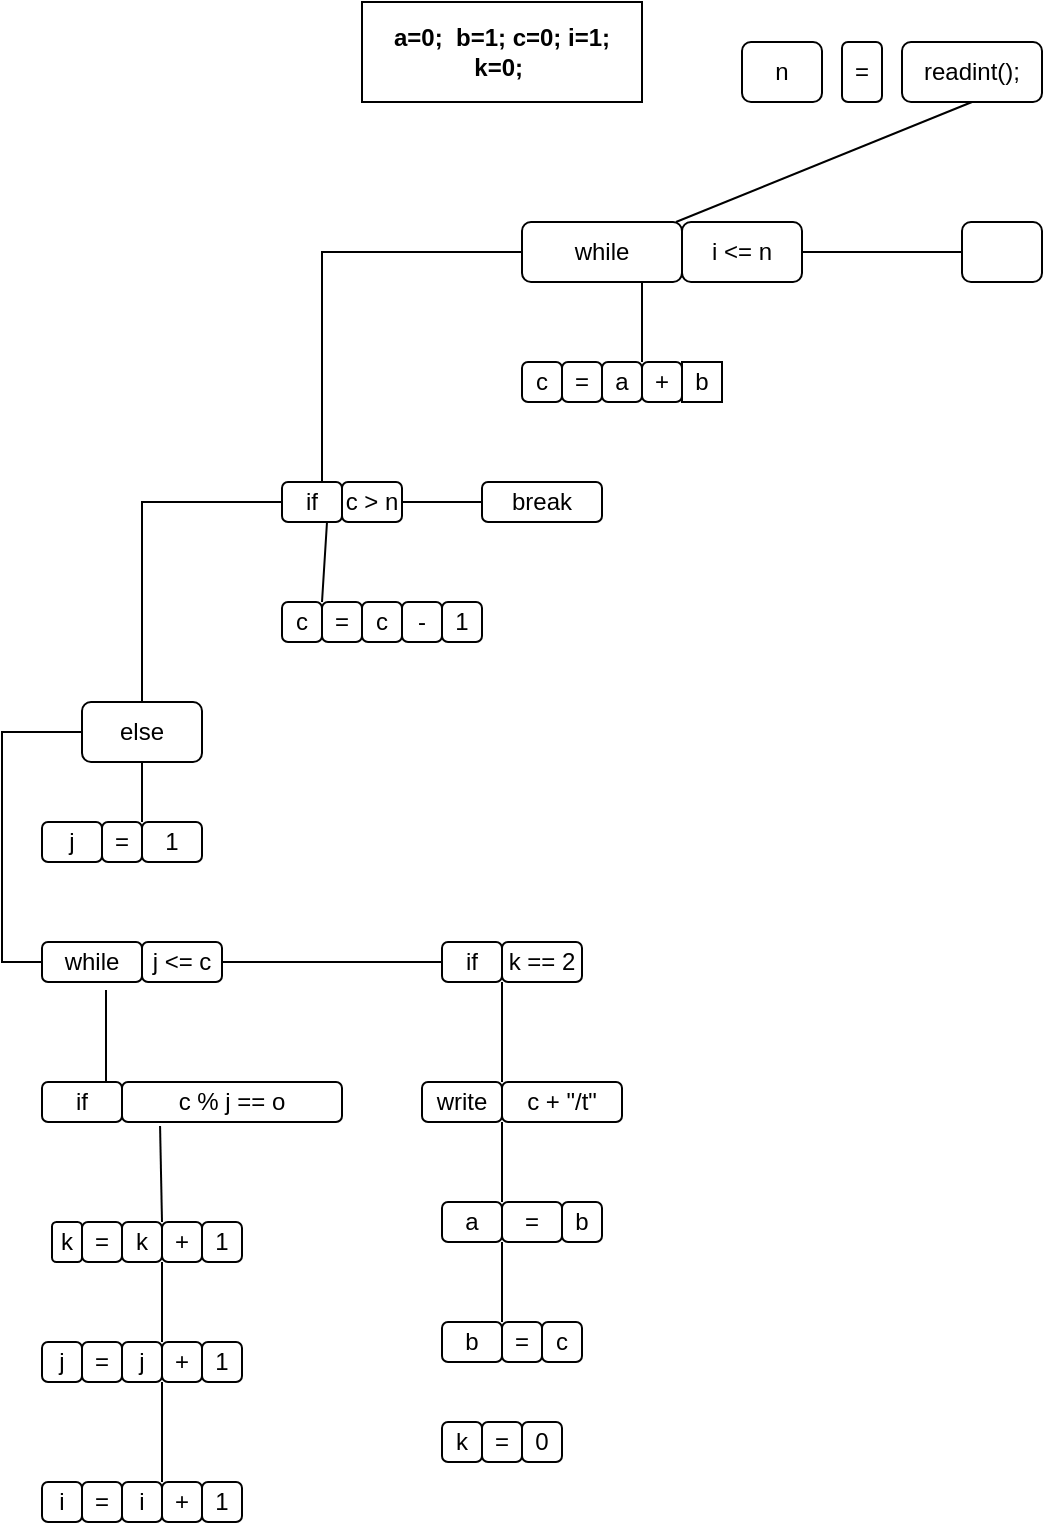 <mxfile version="20.4.1" type="github">
  <diagram id="xI__dRlVCEIqzQni-jYH" name="Page-1">
    <mxGraphModel dx="1718" dy="450" grid="1" gridSize="10" guides="1" tooltips="1" connect="1" arrows="1" fold="1" page="1" pageScale="1" pageWidth="850" pageHeight="1100" math="0" shadow="0">
      <root>
        <mxCell id="0" />
        <mxCell id="1" parent="0" />
        <mxCell id="tt9xiLfbltzF_wweYSH5-1" value="a=0;&amp;nbsp; b=1; c=0; i=1; k=0;&amp;nbsp;" style="rounded=0;whiteSpace=wrap;html=1;fontFamily=Helvetica;fontStyle=1;fontColor=#000000;" vertex="1" parent="1">
          <mxGeometry x="60" y="20" width="140" height="50" as="geometry" />
        </mxCell>
        <mxCell id="tt9xiLfbltzF_wweYSH5-3" value="n" style="rounded=1;whiteSpace=wrap;html=1;fontFamily=Helvetica;fontColor=#000000;" vertex="1" parent="1">
          <mxGeometry x="250" y="40" width="40" height="30" as="geometry" />
        </mxCell>
        <mxCell id="tt9xiLfbltzF_wweYSH5-4" value="=" style="rounded=1;whiteSpace=wrap;html=1;fontFamily=Helvetica;fontColor=#000000;" vertex="1" parent="1">
          <mxGeometry x="300" y="40" width="20" height="30" as="geometry" />
        </mxCell>
        <mxCell id="tt9xiLfbltzF_wweYSH5-5" value="readint();" style="rounded=1;whiteSpace=wrap;html=1;fontFamily=Helvetica;fontColor=#000000;" vertex="1" parent="1">
          <mxGeometry x="330" y="40" width="70" height="30" as="geometry" />
        </mxCell>
        <mxCell id="tt9xiLfbltzF_wweYSH5-6" value="" style="endArrow=none;html=1;rounded=0;fontFamily=Helvetica;fontColor=#000000;exitX=0.5;exitY=1;exitDx=0;exitDy=0;" edge="1" parent="1" source="tt9xiLfbltzF_wweYSH5-5" target="tt9xiLfbltzF_wweYSH5-7">
          <mxGeometry width="50" height="50" relative="1" as="geometry">
            <mxPoint x="240" y="120" as="sourcePoint" />
            <mxPoint x="360" y="70" as="targetPoint" />
            <Array as="points" />
          </mxGeometry>
        </mxCell>
        <mxCell id="tt9xiLfbltzF_wweYSH5-7" value="while" style="rounded=1;whiteSpace=wrap;html=1;fontFamily=Helvetica;fontColor=#000000;" vertex="1" parent="1">
          <mxGeometry x="140" y="130" width="80" height="30" as="geometry" />
        </mxCell>
        <mxCell id="tt9xiLfbltzF_wweYSH5-8" value="i &amp;lt;= n" style="rounded=1;whiteSpace=wrap;html=1;fontFamily=Helvetica;fontColor=#000000;" vertex="1" parent="1">
          <mxGeometry x="220" y="130" width="60" height="30" as="geometry" />
        </mxCell>
        <mxCell id="tt9xiLfbltzF_wweYSH5-9" value="" style="endArrow=none;html=1;rounded=0;fontFamily=Helvetica;fontColor=#000000;entryX=0.75;entryY=1;entryDx=0;entryDy=0;" edge="1" parent="1" target="tt9xiLfbltzF_wweYSH5-7">
          <mxGeometry width="50" height="50" relative="1" as="geometry">
            <mxPoint x="200" y="200" as="sourcePoint" />
            <mxPoint x="360" y="200" as="targetPoint" />
          </mxGeometry>
        </mxCell>
        <mxCell id="tt9xiLfbltzF_wweYSH5-10" value="c" style="rounded=1;whiteSpace=wrap;html=1;fontFamily=Helvetica;fontColor=#000000;" vertex="1" parent="1">
          <mxGeometry x="140" y="200" width="20" height="20" as="geometry" />
        </mxCell>
        <mxCell id="tt9xiLfbltzF_wweYSH5-14" value="=" style="rounded=1;whiteSpace=wrap;html=1;fontFamily=Helvetica;fontColor=#000000;" vertex="1" parent="1">
          <mxGeometry x="160" y="200" width="20" height="20" as="geometry" />
        </mxCell>
        <mxCell id="tt9xiLfbltzF_wweYSH5-15" value="a" style="rounded=1;whiteSpace=wrap;html=1;fontFamily=Helvetica;fontColor=#000000;" vertex="1" parent="1">
          <mxGeometry x="180" y="200" width="20" height="20" as="geometry" />
        </mxCell>
        <mxCell id="tt9xiLfbltzF_wweYSH5-16" value="+" style="rounded=1;whiteSpace=wrap;html=1;fontFamily=Helvetica;fontColor=#000000;" vertex="1" parent="1">
          <mxGeometry x="200" y="200" width="20" height="20" as="geometry" />
        </mxCell>
        <mxCell id="tt9xiLfbltzF_wweYSH5-17" value="b" style="rounded=0;whiteSpace=wrap;html=1;fontFamily=Helvetica;fontColor=#000000;" vertex="1" parent="1">
          <mxGeometry x="220" y="200" width="20" height="20" as="geometry" />
        </mxCell>
        <mxCell id="tt9xiLfbltzF_wweYSH5-18" value="" style="endArrow=none;html=1;rounded=0;fontFamily=Helvetica;fontColor=#000000;entryX=0;entryY=0.5;entryDx=0;entryDy=0;" edge="1" parent="1" target="tt9xiLfbltzF_wweYSH5-7">
          <mxGeometry width="50" height="50" relative="1" as="geometry">
            <mxPoint x="40" y="260" as="sourcePoint" />
            <mxPoint x="440" y="210" as="targetPoint" />
            <Array as="points">
              <mxPoint x="40" y="145" />
            </Array>
          </mxGeometry>
        </mxCell>
        <mxCell id="tt9xiLfbltzF_wweYSH5-19" value="if" style="rounded=1;whiteSpace=wrap;html=1;fontFamily=Helvetica;fontColor=#000000;" vertex="1" parent="1">
          <mxGeometry x="20" y="260" width="30" height="20" as="geometry" />
        </mxCell>
        <mxCell id="tt9xiLfbltzF_wweYSH5-20" value="c &amp;gt; n" style="rounded=1;whiteSpace=wrap;html=1;fontFamily=Helvetica;fontColor=#000000;" vertex="1" parent="1">
          <mxGeometry x="50" y="260" width="30" height="20" as="geometry" />
        </mxCell>
        <mxCell id="tt9xiLfbltzF_wweYSH5-24" value="" style="endArrow=none;html=1;rounded=0;fontFamily=Helvetica;fontColor=#000000;exitX=1;exitY=0.5;exitDx=0;exitDy=0;" edge="1" parent="1" source="tt9xiLfbltzF_wweYSH5-20">
          <mxGeometry width="50" height="50" relative="1" as="geometry">
            <mxPoint x="90" y="350" as="sourcePoint" />
            <mxPoint x="120" y="270" as="targetPoint" />
          </mxGeometry>
        </mxCell>
        <mxCell id="tt9xiLfbltzF_wweYSH5-25" value="break" style="rounded=1;whiteSpace=wrap;html=1;fontFamily=Helvetica;fontColor=#000000;" vertex="1" parent="1">
          <mxGeometry x="120" y="260" width="60" height="20" as="geometry" />
        </mxCell>
        <mxCell id="tt9xiLfbltzF_wweYSH5-29" value="c" style="rounded=1;whiteSpace=wrap;html=1;fontFamily=Helvetica;fontColor=#000000;" vertex="1" parent="1">
          <mxGeometry x="20" y="320" width="20" height="20" as="geometry" />
        </mxCell>
        <mxCell id="tt9xiLfbltzF_wweYSH5-31" value="=" style="rounded=1;whiteSpace=wrap;html=1;fontFamily=Helvetica;fontColor=#000000;" vertex="1" parent="1">
          <mxGeometry x="40" y="320" width="20" height="20" as="geometry" />
        </mxCell>
        <mxCell id="tt9xiLfbltzF_wweYSH5-32" value="c" style="rounded=1;whiteSpace=wrap;html=1;fontFamily=Helvetica;fontColor=#000000;" vertex="1" parent="1">
          <mxGeometry x="60" y="320" width="20" height="20" as="geometry" />
        </mxCell>
        <mxCell id="tt9xiLfbltzF_wweYSH5-33" value="-" style="rounded=1;whiteSpace=wrap;html=1;fontFamily=Helvetica;fontColor=#000000;" vertex="1" parent="1">
          <mxGeometry x="80" y="320" width="20" height="20" as="geometry" />
        </mxCell>
        <mxCell id="tt9xiLfbltzF_wweYSH5-34" value="1" style="rounded=1;whiteSpace=wrap;html=1;fontFamily=Helvetica;fontColor=#000000;" vertex="1" parent="1">
          <mxGeometry x="100" y="320" width="20" height="20" as="geometry" />
        </mxCell>
        <mxCell id="tt9xiLfbltzF_wweYSH5-35" value="" style="endArrow=none;html=1;rounded=0;fontFamily=Helvetica;fontColor=#000000;exitX=0.75;exitY=1;exitDx=0;exitDy=0;entryX=0;entryY=0;entryDx=0;entryDy=0;" edge="1" parent="1" source="tt9xiLfbltzF_wweYSH5-19" target="tt9xiLfbltzF_wweYSH5-31">
          <mxGeometry width="50" height="50" relative="1" as="geometry">
            <mxPoint x="210" y="260" as="sourcePoint" />
            <mxPoint x="40" y="300" as="targetPoint" />
          </mxGeometry>
        </mxCell>
        <mxCell id="tt9xiLfbltzF_wweYSH5-38" value="" style="endArrow=none;html=1;rounded=0;fontFamily=Helvetica;fontColor=#000000;exitX=0;exitY=0.5;exitDx=0;exitDy=0;" edge="1" parent="1" source="tt9xiLfbltzF_wweYSH5-19">
          <mxGeometry width="50" height="50" relative="1" as="geometry">
            <mxPoint x="210" y="260" as="sourcePoint" />
            <mxPoint x="-50" y="370" as="targetPoint" />
            <Array as="points">
              <mxPoint x="-50" y="270" />
            </Array>
          </mxGeometry>
        </mxCell>
        <mxCell id="tt9xiLfbltzF_wweYSH5-39" value="else" style="rounded=1;whiteSpace=wrap;html=1;fontFamily=Helvetica;fontColor=#000000;" vertex="1" parent="1">
          <mxGeometry x="-80" y="370" width="60" height="30" as="geometry" />
        </mxCell>
        <mxCell id="tt9xiLfbltzF_wweYSH5-40" value="" style="endArrow=none;html=1;rounded=0;fontFamily=Helvetica;fontColor=#000000;exitX=0.5;exitY=1;exitDx=0;exitDy=0;" edge="1" parent="1" source="tt9xiLfbltzF_wweYSH5-39">
          <mxGeometry width="50" height="50" relative="1" as="geometry">
            <mxPoint x="210" y="260" as="sourcePoint" />
            <mxPoint x="-50" y="430" as="targetPoint" />
          </mxGeometry>
        </mxCell>
        <mxCell id="tt9xiLfbltzF_wweYSH5-42" value="j" style="rounded=1;whiteSpace=wrap;html=1;fontFamily=Helvetica;fontColor=#000000;" vertex="1" parent="1">
          <mxGeometry x="-100" y="430" width="30" height="20" as="geometry" />
        </mxCell>
        <mxCell id="tt9xiLfbltzF_wweYSH5-43" value="=" style="rounded=1;whiteSpace=wrap;html=1;fontFamily=Helvetica;fontColor=#000000;" vertex="1" parent="1">
          <mxGeometry x="-70" y="430" width="20" height="20" as="geometry" />
        </mxCell>
        <mxCell id="tt9xiLfbltzF_wweYSH5-44" value="1" style="rounded=1;whiteSpace=wrap;html=1;fontFamily=Helvetica;fontColor=#000000;" vertex="1" parent="1">
          <mxGeometry x="-50" y="430" width="30" height="20" as="geometry" />
        </mxCell>
        <mxCell id="tt9xiLfbltzF_wweYSH5-64" value="" style="endArrow=none;html=1;rounded=0;fontFamily=Helvetica;fontColor=#000000;exitX=1;exitY=0.5;exitDx=0;exitDy=0;" edge="1" parent="1" source="tt9xiLfbltzF_wweYSH5-8">
          <mxGeometry width="50" height="50" relative="1" as="geometry">
            <mxPoint x="280" y="190" as="sourcePoint" />
            <mxPoint x="360" y="145" as="targetPoint" />
          </mxGeometry>
        </mxCell>
        <mxCell id="tt9xiLfbltzF_wweYSH5-65" value="" style="rounded=1;whiteSpace=wrap;html=1;fontFamily=Helvetica;fontColor=#000000;" vertex="1" parent="1">
          <mxGeometry x="360" y="130" width="40" height="30" as="geometry" />
        </mxCell>
        <mxCell id="tt9xiLfbltzF_wweYSH5-69" value="" style="endArrow=none;html=1;rounded=0;fontFamily=Helvetica;fontColor=#000000;entryX=0;entryY=0.5;entryDx=0;entryDy=0;" edge="1" parent="1" target="tt9xiLfbltzF_wweYSH5-39">
          <mxGeometry width="50" height="50" relative="1" as="geometry">
            <mxPoint x="-100" y="500" as="sourcePoint" />
            <mxPoint x="-100" y="380" as="targetPoint" />
            <Array as="points">
              <mxPoint x="-120" y="500" />
              <mxPoint x="-120" y="385" />
            </Array>
          </mxGeometry>
        </mxCell>
        <mxCell id="tt9xiLfbltzF_wweYSH5-70" value="while" style="rounded=1;whiteSpace=wrap;html=1;fontFamily=Helvetica;fontColor=#000000;" vertex="1" parent="1">
          <mxGeometry x="-100" y="490" width="50" height="20" as="geometry" />
        </mxCell>
        <mxCell id="tt9xiLfbltzF_wweYSH5-71" value="j &amp;lt;= c" style="rounded=1;whiteSpace=wrap;html=1;fontFamily=Helvetica;fontColor=#000000;" vertex="1" parent="1">
          <mxGeometry x="-50" y="490" width="40" height="20" as="geometry" />
        </mxCell>
        <mxCell id="tt9xiLfbltzF_wweYSH5-72" value="" style="endArrow=none;html=1;rounded=0;fontFamily=Helvetica;fontColor=#000000;entryX=0.64;entryY=1.2;entryDx=0;entryDy=0;entryPerimeter=0;" edge="1" parent="1" target="tt9xiLfbltzF_wweYSH5-70">
          <mxGeometry width="50" height="50" relative="1" as="geometry">
            <mxPoint x="-68" y="560" as="sourcePoint" />
            <mxPoint x="-40" y="510" as="targetPoint" />
          </mxGeometry>
        </mxCell>
        <mxCell id="tt9xiLfbltzF_wweYSH5-73" value="if" style="rounded=1;whiteSpace=wrap;html=1;fontFamily=Helvetica;fontColor=#000000;" vertex="1" parent="1">
          <mxGeometry x="-100" y="560" width="40" height="20" as="geometry" />
        </mxCell>
        <mxCell id="tt9xiLfbltzF_wweYSH5-74" value="c % j == o" style="rounded=1;whiteSpace=wrap;html=1;fontFamily=Helvetica;fontColor=#000000;" vertex="1" parent="1">
          <mxGeometry x="-60" y="560" width="110" height="20" as="geometry" />
        </mxCell>
        <mxCell id="tt9xiLfbltzF_wweYSH5-75" value="" style="endArrow=none;html=1;rounded=0;fontFamily=Helvetica;fontColor=#000000;entryX=0.173;entryY=1.1;entryDx=0;entryDy=0;entryPerimeter=0;" edge="1" parent="1" target="tt9xiLfbltzF_wweYSH5-74">
          <mxGeometry width="50" height="50" relative="1" as="geometry">
            <mxPoint x="-40" y="630" as="sourcePoint" />
            <mxPoint x="10" y="580" as="targetPoint" />
          </mxGeometry>
        </mxCell>
        <mxCell id="tt9xiLfbltzF_wweYSH5-76" value="k" style="rounded=1;whiteSpace=wrap;html=1;fontFamily=Helvetica;fontColor=#000000;" vertex="1" parent="1">
          <mxGeometry x="-95" y="630" width="15" height="20" as="geometry" />
        </mxCell>
        <mxCell id="tt9xiLfbltzF_wweYSH5-77" value="=" style="rounded=1;whiteSpace=wrap;html=1;fontFamily=Helvetica;fontColor=#000000;" vertex="1" parent="1">
          <mxGeometry x="-80" y="630" width="20" height="20" as="geometry" />
        </mxCell>
        <mxCell id="tt9xiLfbltzF_wweYSH5-78" value="k" style="rounded=1;whiteSpace=wrap;html=1;fontFamily=Helvetica;fontColor=#000000;" vertex="1" parent="1">
          <mxGeometry x="-60" y="630" width="20" height="20" as="geometry" />
        </mxCell>
        <mxCell id="tt9xiLfbltzF_wweYSH5-79" value="+" style="rounded=1;whiteSpace=wrap;html=1;fontFamily=Helvetica;fontColor=#000000;" vertex="1" parent="1">
          <mxGeometry x="-40" y="630" width="20" height="20" as="geometry" />
        </mxCell>
        <mxCell id="tt9xiLfbltzF_wweYSH5-80" value="1" style="rounded=1;whiteSpace=wrap;html=1;fontFamily=Helvetica;fontColor=#000000;" vertex="1" parent="1">
          <mxGeometry x="-20" y="630" width="20" height="20" as="geometry" />
        </mxCell>
        <mxCell id="tt9xiLfbltzF_wweYSH5-81" value="" style="endArrow=none;html=1;rounded=0;fontFamily=Helvetica;fontColor=#000000;entryX=1;entryY=1;entryDx=0;entryDy=0;" edge="1" parent="1" target="tt9xiLfbltzF_wweYSH5-78">
          <mxGeometry width="50" height="50" relative="1" as="geometry">
            <mxPoint x="-40" y="690" as="sourcePoint" />
            <mxPoint x="-10" y="650" as="targetPoint" />
          </mxGeometry>
        </mxCell>
        <mxCell id="tt9xiLfbltzF_wweYSH5-83" value="=" style="rounded=1;whiteSpace=wrap;html=1;fontFamily=Helvetica;fontColor=#000000;" vertex="1" parent="1">
          <mxGeometry x="-80" y="690" width="20" height="20" as="geometry" />
        </mxCell>
        <mxCell id="tt9xiLfbltzF_wweYSH5-84" value="j" style="rounded=1;whiteSpace=wrap;html=1;fontFamily=Helvetica;fontColor=#000000;" vertex="1" parent="1">
          <mxGeometry x="-60" y="690" width="20" height="20" as="geometry" />
        </mxCell>
        <mxCell id="tt9xiLfbltzF_wweYSH5-85" value="+" style="rounded=1;whiteSpace=wrap;html=1;fontFamily=Helvetica;fontColor=#000000;" vertex="1" parent="1">
          <mxGeometry x="-40" y="690" width="20" height="20" as="geometry" />
        </mxCell>
        <mxCell id="tt9xiLfbltzF_wweYSH5-86" value="1" style="rounded=1;whiteSpace=wrap;html=1;fontFamily=Helvetica;fontColor=#000000;" vertex="1" parent="1">
          <mxGeometry x="-20" y="690" width="20" height="20" as="geometry" />
        </mxCell>
        <mxCell id="tt9xiLfbltzF_wweYSH5-91" value="j" style="rounded=1;whiteSpace=wrap;html=1;fontFamily=Helvetica;fontColor=#000000;" vertex="1" parent="1">
          <mxGeometry x="-100" y="690" width="20" height="20" as="geometry" />
        </mxCell>
        <mxCell id="tt9xiLfbltzF_wweYSH5-92" value="" style="endArrow=none;html=1;rounded=0;fontFamily=Helvetica;fontColor=#000000;entryX=1;entryY=0.5;entryDx=0;entryDy=0;" edge="1" parent="1" target="tt9xiLfbltzF_wweYSH5-71">
          <mxGeometry width="50" height="50" relative="1" as="geometry">
            <mxPoint x="100" y="500" as="sourcePoint" />
            <mxPoint x="220" y="630" as="targetPoint" />
          </mxGeometry>
        </mxCell>
        <mxCell id="tt9xiLfbltzF_wweYSH5-93" value="if" style="rounded=1;whiteSpace=wrap;html=1;fontFamily=Helvetica;fontColor=#000000;" vertex="1" parent="1">
          <mxGeometry x="100" y="490" width="30" height="20" as="geometry" />
        </mxCell>
        <mxCell id="tt9xiLfbltzF_wweYSH5-97" value="k == 2" style="rounded=1;whiteSpace=wrap;html=1;fontFamily=Helvetica;fontColor=#000000;" vertex="1" parent="1">
          <mxGeometry x="130" y="490" width="40" height="20" as="geometry" />
        </mxCell>
        <mxCell id="tt9xiLfbltzF_wweYSH5-98" value="" style="endArrow=none;html=1;rounded=0;fontFamily=Helvetica;fontColor=#000000;entryX=0;entryY=1;entryDx=0;entryDy=0;" edge="1" parent="1" target="tt9xiLfbltzF_wweYSH5-97">
          <mxGeometry width="50" height="50" relative="1" as="geometry">
            <mxPoint x="130" y="560" as="sourcePoint" />
            <mxPoint x="160" y="510" as="targetPoint" />
          </mxGeometry>
        </mxCell>
        <mxCell id="tt9xiLfbltzF_wweYSH5-99" value="write" style="rounded=1;whiteSpace=wrap;html=1;fontFamily=Helvetica;fontColor=#000000;" vertex="1" parent="1">
          <mxGeometry x="90" y="560" width="40" height="20" as="geometry" />
        </mxCell>
        <mxCell id="tt9xiLfbltzF_wweYSH5-100" value="c + &quot;/t&quot;" style="rounded=1;whiteSpace=wrap;html=1;fontFamily=Helvetica;fontColor=#000000;" vertex="1" parent="1">
          <mxGeometry x="130" y="560" width="60" height="20" as="geometry" />
        </mxCell>
        <mxCell id="tt9xiLfbltzF_wweYSH5-101" value="" style="endArrow=none;html=1;rounded=0;fontFamily=Helvetica;fontColor=#000000;entryX=0;entryY=1;entryDx=0;entryDy=0;" edge="1" parent="1" target="tt9xiLfbltzF_wweYSH5-100">
          <mxGeometry width="50" height="50" relative="1" as="geometry">
            <mxPoint x="130" y="620" as="sourcePoint" />
            <mxPoint x="170" y="580" as="targetPoint" />
          </mxGeometry>
        </mxCell>
        <mxCell id="tt9xiLfbltzF_wweYSH5-102" value="a" style="rounded=1;whiteSpace=wrap;html=1;fontFamily=Helvetica;fontColor=#000000;" vertex="1" parent="1">
          <mxGeometry x="100" y="620" width="30" height="20" as="geometry" />
        </mxCell>
        <mxCell id="tt9xiLfbltzF_wweYSH5-103" value="=" style="rounded=1;whiteSpace=wrap;html=1;fontFamily=Helvetica;fontColor=#000000;" vertex="1" parent="1">
          <mxGeometry x="130" y="620" width="30" height="20" as="geometry" />
        </mxCell>
        <mxCell id="tt9xiLfbltzF_wweYSH5-104" value="b" style="rounded=1;whiteSpace=wrap;html=1;fontFamily=Helvetica;fontColor=#000000;" vertex="1" parent="1">
          <mxGeometry x="160" y="620" width="20" height="20" as="geometry" />
        </mxCell>
        <mxCell id="tt9xiLfbltzF_wweYSH5-105" value="" style="endArrow=none;html=1;rounded=0;fontFamily=Helvetica;fontColor=#000000;entryX=0;entryY=1;entryDx=0;entryDy=0;" edge="1" parent="1" target="tt9xiLfbltzF_wweYSH5-103">
          <mxGeometry width="50" height="50" relative="1" as="geometry">
            <mxPoint x="130" y="680" as="sourcePoint" />
            <mxPoint x="170" y="640" as="targetPoint" />
          </mxGeometry>
        </mxCell>
        <mxCell id="tt9xiLfbltzF_wweYSH5-106" value="b" style="rounded=1;whiteSpace=wrap;html=1;fontFamily=Helvetica;fontColor=#000000;" vertex="1" parent="1">
          <mxGeometry x="100" y="680" width="30" height="20" as="geometry" />
        </mxCell>
        <mxCell id="tt9xiLfbltzF_wweYSH5-107" value="=" style="rounded=1;whiteSpace=wrap;html=1;fontFamily=Helvetica;fontColor=#000000;" vertex="1" parent="1">
          <mxGeometry x="130" y="680" width="20" height="20" as="geometry" />
        </mxCell>
        <mxCell id="tt9xiLfbltzF_wweYSH5-108" value="c" style="rounded=1;whiteSpace=wrap;html=1;fontFamily=Helvetica;fontColor=#000000;" vertex="1" parent="1">
          <mxGeometry x="150" y="680" width="20" height="20" as="geometry" />
        </mxCell>
        <mxCell id="tt9xiLfbltzF_wweYSH5-109" value="" style="endArrow=none;html=1;rounded=0;fontFamily=Helvetica;fontColor=#000000;" edge="1" parent="1">
          <mxGeometry width="50" height="50" relative="1" as="geometry">
            <mxPoint x="-40" y="760" as="sourcePoint" />
            <mxPoint x="-40" y="710" as="targetPoint" />
          </mxGeometry>
        </mxCell>
        <mxCell id="tt9xiLfbltzF_wweYSH5-110" value="i" style="rounded=1;whiteSpace=wrap;html=1;fontFamily=Helvetica;fontColor=#000000;" vertex="1" parent="1">
          <mxGeometry x="-100" y="760" width="20" height="20" as="geometry" />
        </mxCell>
        <mxCell id="tt9xiLfbltzF_wweYSH5-111" value="=" style="rounded=1;whiteSpace=wrap;html=1;fontFamily=Helvetica;fontColor=#000000;direction=west;" vertex="1" parent="1">
          <mxGeometry x="-80" y="760" width="20" height="20" as="geometry" />
        </mxCell>
        <mxCell id="tt9xiLfbltzF_wweYSH5-112" value="i" style="rounded=1;whiteSpace=wrap;html=1;fontFamily=Helvetica;fontColor=#000000;" vertex="1" parent="1">
          <mxGeometry x="-60" y="760" width="20" height="20" as="geometry" />
        </mxCell>
        <mxCell id="tt9xiLfbltzF_wweYSH5-114" value="1" style="rounded=1;whiteSpace=wrap;html=1;fontFamily=Helvetica;fontColor=#000000;" vertex="1" parent="1">
          <mxGeometry x="-20" y="760" width="20" height="20" as="geometry" />
        </mxCell>
        <mxCell id="tt9xiLfbltzF_wweYSH5-115" value="+" style="rounded=1;whiteSpace=wrap;html=1;fontFamily=Helvetica;fontColor=#000000;" vertex="1" parent="1">
          <mxGeometry x="-40" y="760" width="20" height="20" as="geometry" />
        </mxCell>
        <mxCell id="tt9xiLfbltzF_wweYSH5-116" value="k" style="rounded=1;whiteSpace=wrap;html=1;fontFamily=Helvetica;fontColor=#000000;" vertex="1" parent="1">
          <mxGeometry x="100" y="730" width="20" height="20" as="geometry" />
        </mxCell>
        <mxCell id="tt9xiLfbltzF_wweYSH5-117" value="=" style="rounded=1;whiteSpace=wrap;html=1;fontFamily=Helvetica;fontColor=#000000;" vertex="1" parent="1">
          <mxGeometry x="120" y="730" width="20" height="20" as="geometry" />
        </mxCell>
        <mxCell id="tt9xiLfbltzF_wweYSH5-119" value="0" style="rounded=1;whiteSpace=wrap;html=1;fontFamily=Helvetica;fontColor=#000000;" vertex="1" parent="1">
          <mxGeometry x="140" y="730" width="20" height="20" as="geometry" />
        </mxCell>
      </root>
    </mxGraphModel>
  </diagram>
</mxfile>
